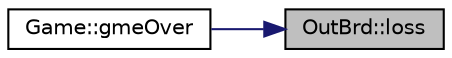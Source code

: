 digraph "OutBrd::loss"
{
 // INTERACTIVE_SVG=YES
 // LATEX_PDF_SIZE
  edge [fontname="Helvetica",fontsize="10",labelfontname="Helvetica",labelfontsize="10"];
  node [fontname="Helvetica",fontsize="10",shape=record];
  rankdir="RL";
  Node1 [label="OutBrd::loss",height=0.2,width=0.4,color="black", fillcolor="grey75", style="filled", fontcolor="black",tooltip=" "];
  Node1 -> Node2 [dir="back",color="midnightblue",fontsize="10",style="solid"];
  Node2 [label="Game::gmeOver",height=0.2,width=0.4,color="black", fillcolor="white", style="filled",URL="$dd/d1f/class_game.html#a42016555166b4ab075e1db5224a65d7d",tooltip=" "];
}
